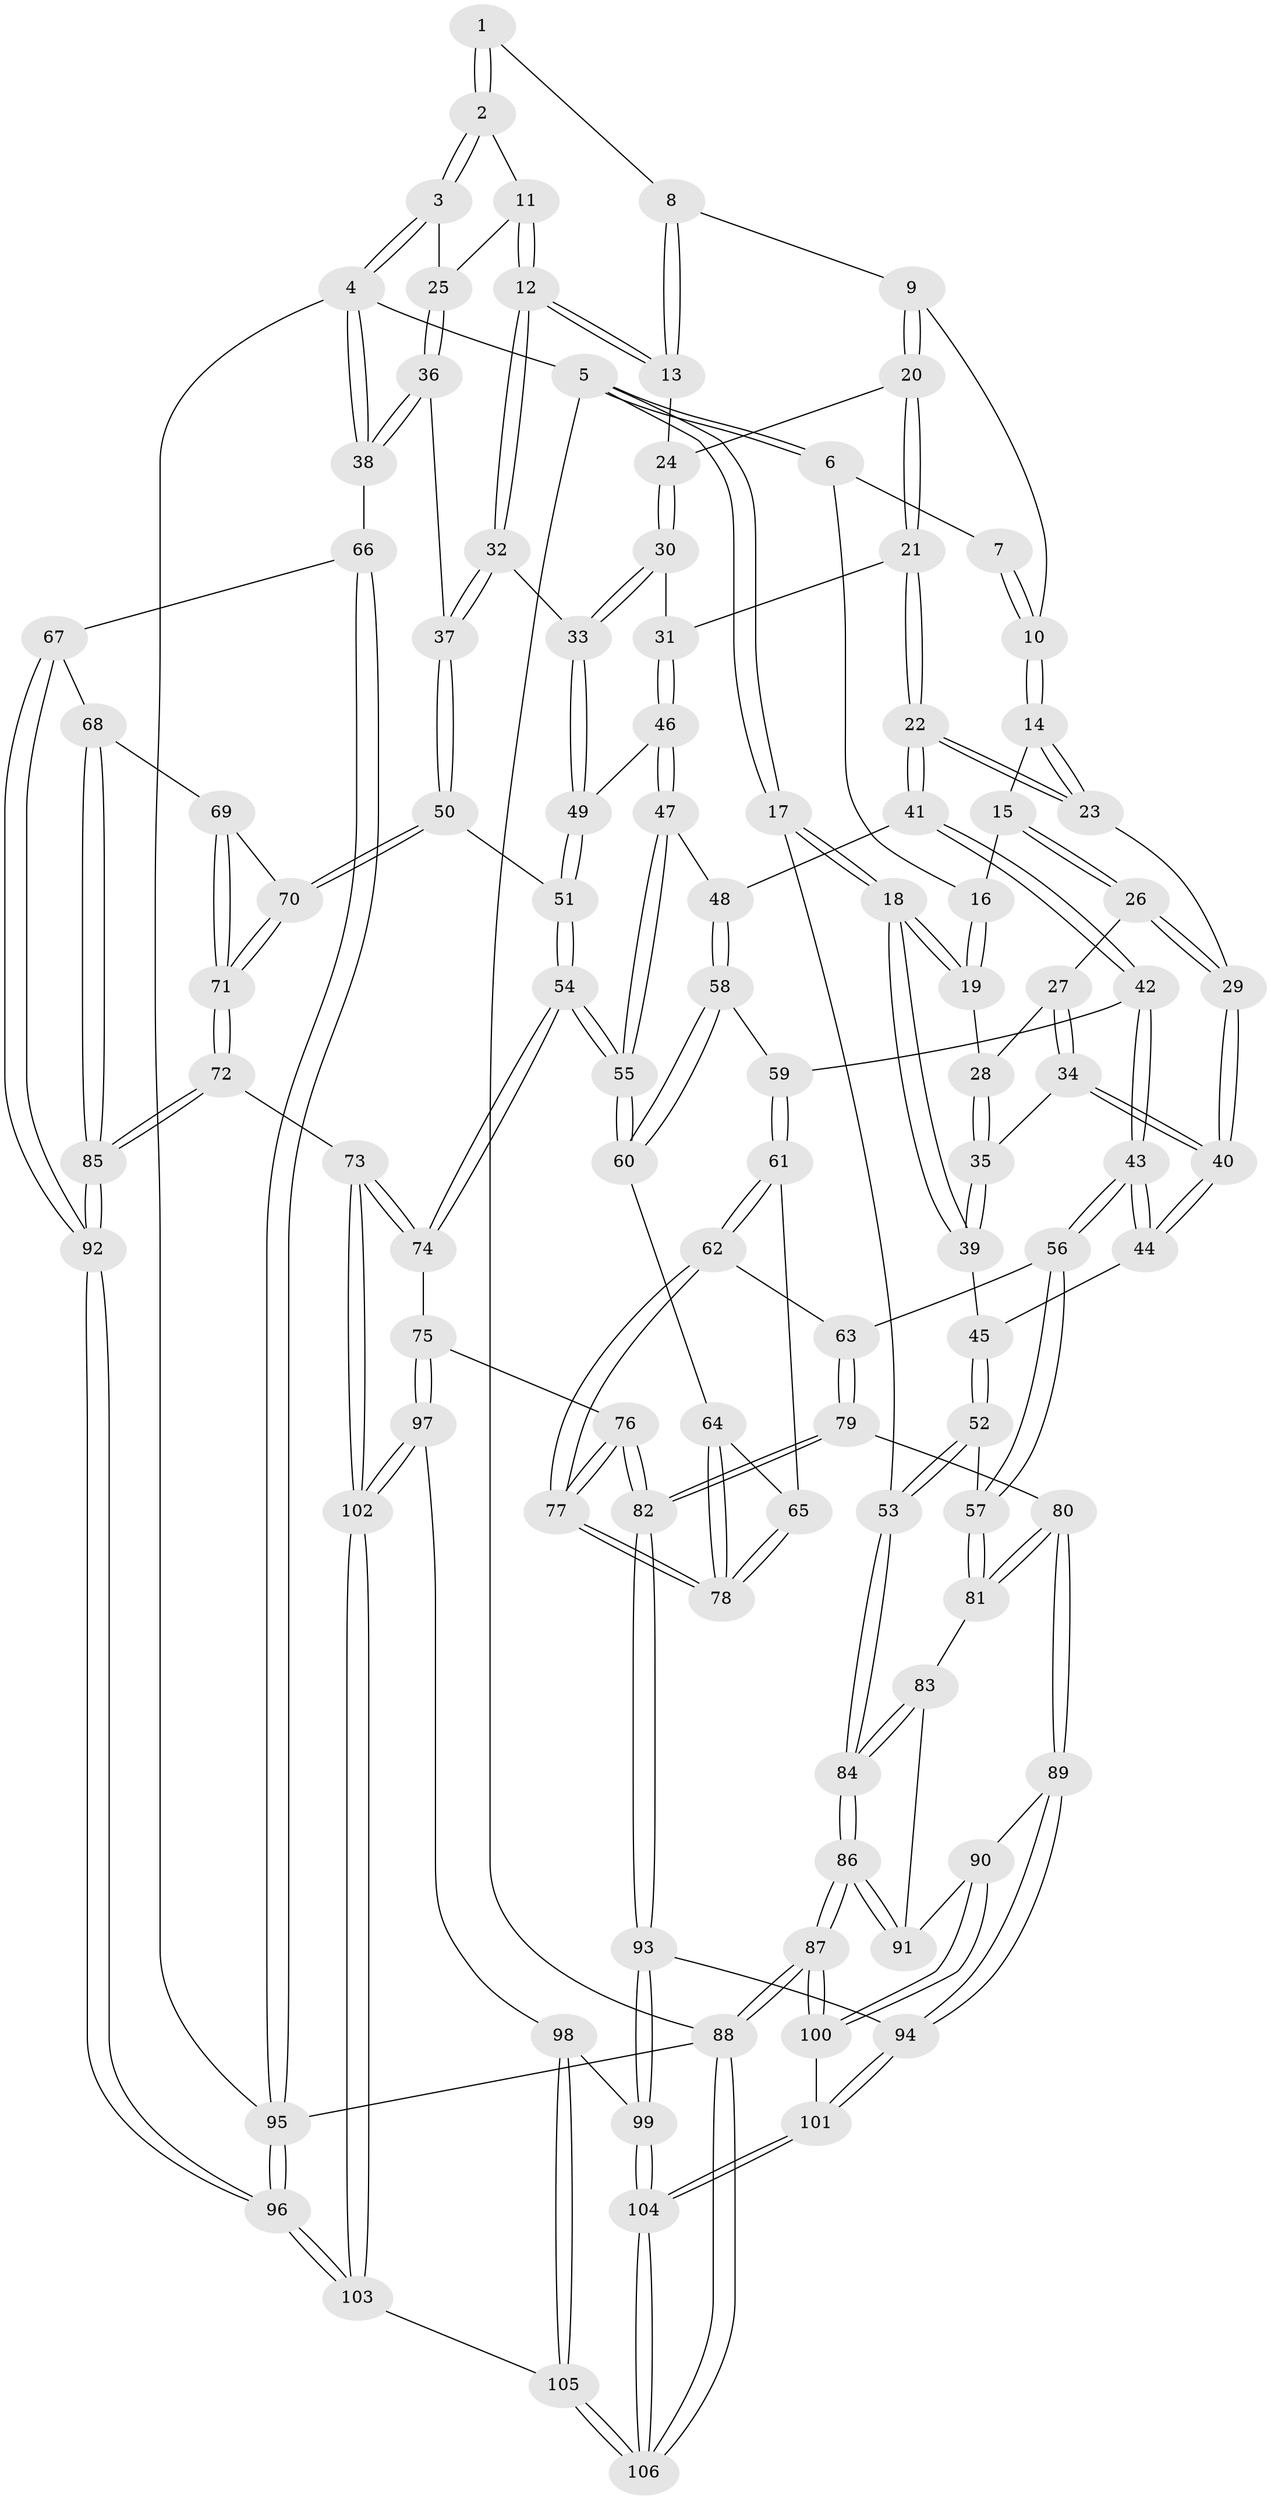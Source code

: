 // Generated by graph-tools (version 1.1) at 2025/00/03/09/25 05:00:59]
// undirected, 106 vertices, 262 edges
graph export_dot {
graph [start="1"]
  node [color=gray90,style=filled];
  1 [pos="+0.6929690381952397+0"];
  2 [pos="+1+0"];
  3 [pos="+1+0"];
  4 [pos="+1+0"];
  5 [pos="+0+0"];
  6 [pos="+0.21902336492747168+0"];
  7 [pos="+0.4481111046046994+0"];
  8 [pos="+0.6610968016600127+0.013056741315527849"];
  9 [pos="+0.5065443203341651+0.08285452392313734"];
  10 [pos="+0.4943207025538763+0.06977742174489764"];
  11 [pos="+0.844599322356581+0.082325383293132"];
  12 [pos="+0.7680967938052531+0.15720750984824386"];
  13 [pos="+0.6758399328638324+0.09481563120245334"];
  14 [pos="+0.38376415880603126+0.11269618313323362"];
  15 [pos="+0.27190685579741414+0.05115381549093627"];
  16 [pos="+0.2144658017039894+0"];
  17 [pos="+0+0.2514907059983718"];
  18 [pos="+0+0.22117462406076346"];
  19 [pos="+0.052652571504736206+0.1359887788273252"];
  20 [pos="+0.5218952359511035+0.1164920437783832"];
  21 [pos="+0.4874510877756653+0.18111394746667528"];
  22 [pos="+0.4201541978659669+0.22008083881455812"];
  23 [pos="+0.4126812612079839+0.2124053143487303"];
  24 [pos="+0.5970002968674324+0.14493372129168136"];
  25 [pos="+0.9327418690839453+0.17046350145871705"];
  26 [pos="+0.25395348515465765+0.15614587061579535"];
  27 [pos="+0.16724525748848676+0.18030185830542558"];
  28 [pos="+0.1077049090030998+0.1617903853551634"];
  29 [pos="+0.26754493629755294+0.19976350871267792"];
  30 [pos="+0.6012087896157362+0.18739563508401766"];
  31 [pos="+0.5559764536588154+0.24586906870223302"];
  32 [pos="+0.7685488570888116+0.18584700901654286"];
  33 [pos="+0.6884598570672947+0.25437012541397486"];
  34 [pos="+0.1577043509697618+0.252328522883011"];
  35 [pos="+0.1483409810293274+0.2528720936706755"];
  36 [pos="+1+0.34378355781650793"];
  37 [pos="+0.9252764441384186+0.35012807065518986"];
  38 [pos="+1+0.36397366959602556"];
  39 [pos="+0.0553548273396484+0.27761382017378905"];
  40 [pos="+0.2508919501065021+0.3039945574344617"];
  41 [pos="+0.42376041229275563+0.31873298574094905"];
  42 [pos="+0.2743372682833913+0.3746925488390338"];
  43 [pos="+0.273517418087622+0.37486273405431747"];
  44 [pos="+0.26674663678365107+0.36594271475451584"];
  45 [pos="+0.1172222920422216+0.34569140860453157"];
  46 [pos="+0.5495375376043417+0.36654816692448233"];
  47 [pos="+0.5372858157917338+0.3730475421989916"];
  48 [pos="+0.5367422912922195+0.37301877024486346"];
  49 [pos="+0.6508908410682984+0.35807483146076513"];
  50 [pos="+0.7916656252359748+0.43522366793998407"];
  51 [pos="+0.7654338342696008+0.43732502910402327"];
  52 [pos="+0.04442220427499038+0.48211771627619193"];
  53 [pos="+0+0.41161510499647513"];
  54 [pos="+0.6270231126650313+0.6418830348963623"];
  55 [pos="+0.5742599580051978+0.5736821513756204"];
  56 [pos="+0.27019928495549345+0.38779234308165633"];
  57 [pos="+0.11682660041641714+0.5296751341259905"];
  58 [pos="+0.4496970043603573+0.46651307790791263"];
  59 [pos="+0.4350777813519979+0.47249897984000017"];
  60 [pos="+0.48364696188585354+0.5548761702048522"];
  61 [pos="+0.3689953209563963+0.5499122698354012"];
  62 [pos="+0.3506474362026798+0.555576738821597"];
  63 [pos="+0.3384901673576937+0.5553212407990116"];
  64 [pos="+0.4761325380222168+0.5568122574575647"];
  65 [pos="+0.4214764956513802+0.5603755835077708"];
  66 [pos="+1+0.5650959040150927"];
  67 [pos="+1+0.5991283156270022"];
  68 [pos="+0.9215216230193647+0.5976551403668053"];
  69 [pos="+0.8940749848225454+0.5873095967416618"];
  70 [pos="+0.8184522457290055+0.49976733024383085"];
  71 [pos="+0.7967520986865948+0.6392548911389155"];
  72 [pos="+0.7095155158685355+0.7587362116769757"];
  73 [pos="+0.6396190003891248+0.7143177942376526"];
  74 [pos="+0.6322694986180792+0.7069388288531943"];
  75 [pos="+0.5636401392795247+0.7167155660211247"];
  76 [pos="+0.46912152985793576+0.7166196221553303"];
  77 [pos="+0.4560266062318807+0.6889058535923923"];
  78 [pos="+0.4500325663313032+0.624496582403881"];
  79 [pos="+0.2792844678068006+0.625739766197748"];
  80 [pos="+0.15819481099735738+0.6269917959671525"];
  81 [pos="+0.13622356439227773+0.6014276677323888"];
  82 [pos="+0.3625850212094483+0.7651011525732555"];
  83 [pos="+0.00446666566371074+0.6524882412378161"];
  84 [pos="+0+0.6542048629549988"];
  85 [pos="+0.7610072195131343+0.8153749456271369"];
  86 [pos="+0+0.8365553469669917"];
  87 [pos="+0+0.9007759239971509"];
  88 [pos="+0+1"];
  89 [pos="+0.14096560154501728+0.7481775623765342"];
  90 [pos="+0.06871673681658966+0.7875478851031481"];
  91 [pos="+0.06028346975221914+0.7864700923656855"];
  92 [pos="+0.777632381346629+0.8389450288076536"];
  93 [pos="+0.3351235272417781+0.8231619356785774"];
  94 [pos="+0.22022918688637738+0.8170103738630137"];
  95 [pos="+1+1"];
  96 [pos="+0.9730094639361776+1"];
  97 [pos="+0.44998496802931365+0.897022642898907"];
  98 [pos="+0.38921018007317376+0.8866760506618909"];
  99 [pos="+0.3454829230140174+0.8526596761177792"];
  100 [pos="+0.08857118758284417+0.9378575914948674"];
  101 [pos="+0.13437120127593832+0.9762387035020318"];
  102 [pos="+0.5069799097878512+0.9265228382906355"];
  103 [pos="+0.6513751002739909+1"];
  104 [pos="+0.1924209664676383+1"];
  105 [pos="+0.42467667326669845+1"];
  106 [pos="+0.19910555877584124+1"];
  1 -- 2;
  1 -- 2;
  1 -- 8;
  2 -- 3;
  2 -- 3;
  2 -- 11;
  3 -- 4;
  3 -- 4;
  3 -- 25;
  4 -- 5;
  4 -- 38;
  4 -- 38;
  4 -- 95;
  5 -- 6;
  5 -- 6;
  5 -- 17;
  5 -- 17;
  5 -- 88;
  6 -- 7;
  6 -- 16;
  7 -- 10;
  7 -- 10;
  8 -- 9;
  8 -- 13;
  8 -- 13;
  9 -- 10;
  9 -- 20;
  9 -- 20;
  10 -- 14;
  10 -- 14;
  11 -- 12;
  11 -- 12;
  11 -- 25;
  12 -- 13;
  12 -- 13;
  12 -- 32;
  12 -- 32;
  13 -- 24;
  14 -- 15;
  14 -- 23;
  14 -- 23;
  15 -- 16;
  15 -- 26;
  15 -- 26;
  16 -- 19;
  16 -- 19;
  17 -- 18;
  17 -- 18;
  17 -- 53;
  18 -- 19;
  18 -- 19;
  18 -- 39;
  18 -- 39;
  19 -- 28;
  20 -- 21;
  20 -- 21;
  20 -- 24;
  21 -- 22;
  21 -- 22;
  21 -- 31;
  22 -- 23;
  22 -- 23;
  22 -- 41;
  22 -- 41;
  23 -- 29;
  24 -- 30;
  24 -- 30;
  25 -- 36;
  25 -- 36;
  26 -- 27;
  26 -- 29;
  26 -- 29;
  27 -- 28;
  27 -- 34;
  27 -- 34;
  28 -- 35;
  28 -- 35;
  29 -- 40;
  29 -- 40;
  30 -- 31;
  30 -- 33;
  30 -- 33;
  31 -- 46;
  31 -- 46;
  32 -- 33;
  32 -- 37;
  32 -- 37;
  33 -- 49;
  33 -- 49;
  34 -- 35;
  34 -- 40;
  34 -- 40;
  35 -- 39;
  35 -- 39;
  36 -- 37;
  36 -- 38;
  36 -- 38;
  37 -- 50;
  37 -- 50;
  38 -- 66;
  39 -- 45;
  40 -- 44;
  40 -- 44;
  41 -- 42;
  41 -- 42;
  41 -- 48;
  42 -- 43;
  42 -- 43;
  42 -- 59;
  43 -- 44;
  43 -- 44;
  43 -- 56;
  43 -- 56;
  44 -- 45;
  45 -- 52;
  45 -- 52;
  46 -- 47;
  46 -- 47;
  46 -- 49;
  47 -- 48;
  47 -- 55;
  47 -- 55;
  48 -- 58;
  48 -- 58;
  49 -- 51;
  49 -- 51;
  50 -- 51;
  50 -- 70;
  50 -- 70;
  51 -- 54;
  51 -- 54;
  52 -- 53;
  52 -- 53;
  52 -- 57;
  53 -- 84;
  53 -- 84;
  54 -- 55;
  54 -- 55;
  54 -- 74;
  54 -- 74;
  55 -- 60;
  55 -- 60;
  56 -- 57;
  56 -- 57;
  56 -- 63;
  57 -- 81;
  57 -- 81;
  58 -- 59;
  58 -- 60;
  58 -- 60;
  59 -- 61;
  59 -- 61;
  60 -- 64;
  61 -- 62;
  61 -- 62;
  61 -- 65;
  62 -- 63;
  62 -- 77;
  62 -- 77;
  63 -- 79;
  63 -- 79;
  64 -- 65;
  64 -- 78;
  64 -- 78;
  65 -- 78;
  65 -- 78;
  66 -- 67;
  66 -- 95;
  66 -- 95;
  67 -- 68;
  67 -- 92;
  67 -- 92;
  68 -- 69;
  68 -- 85;
  68 -- 85;
  69 -- 70;
  69 -- 71;
  69 -- 71;
  70 -- 71;
  70 -- 71;
  71 -- 72;
  71 -- 72;
  72 -- 73;
  72 -- 85;
  72 -- 85;
  73 -- 74;
  73 -- 74;
  73 -- 102;
  73 -- 102;
  74 -- 75;
  75 -- 76;
  75 -- 97;
  75 -- 97;
  76 -- 77;
  76 -- 77;
  76 -- 82;
  76 -- 82;
  77 -- 78;
  77 -- 78;
  79 -- 80;
  79 -- 82;
  79 -- 82;
  80 -- 81;
  80 -- 81;
  80 -- 89;
  80 -- 89;
  81 -- 83;
  82 -- 93;
  82 -- 93;
  83 -- 84;
  83 -- 84;
  83 -- 91;
  84 -- 86;
  84 -- 86;
  85 -- 92;
  85 -- 92;
  86 -- 87;
  86 -- 87;
  86 -- 91;
  86 -- 91;
  87 -- 88;
  87 -- 88;
  87 -- 100;
  87 -- 100;
  88 -- 106;
  88 -- 106;
  88 -- 95;
  89 -- 90;
  89 -- 94;
  89 -- 94;
  90 -- 91;
  90 -- 100;
  90 -- 100;
  92 -- 96;
  92 -- 96;
  93 -- 94;
  93 -- 99;
  93 -- 99;
  94 -- 101;
  94 -- 101;
  95 -- 96;
  95 -- 96;
  96 -- 103;
  96 -- 103;
  97 -- 98;
  97 -- 102;
  97 -- 102;
  98 -- 99;
  98 -- 105;
  98 -- 105;
  99 -- 104;
  99 -- 104;
  100 -- 101;
  101 -- 104;
  101 -- 104;
  102 -- 103;
  102 -- 103;
  103 -- 105;
  104 -- 106;
  104 -- 106;
  105 -- 106;
  105 -- 106;
}
